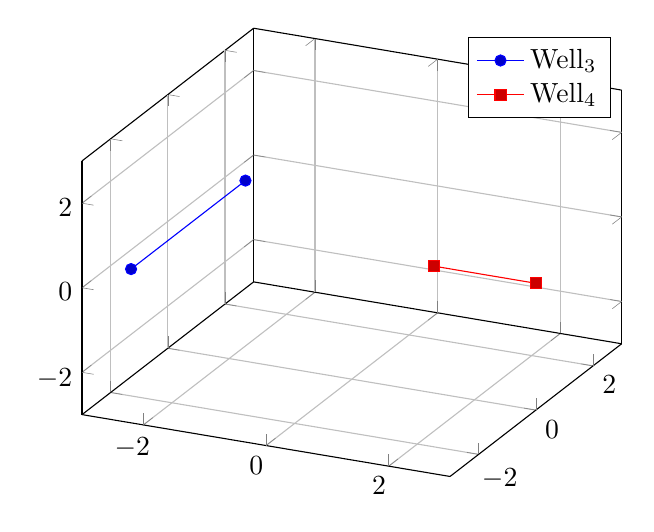 % -*- root: ../../mainThesis.tex -*-

\begin{tikzpicture}[scale=1]

\begin{axis}[grid=major,
xmin=-3, xmax=3,
ymin=-3, ymax=3,
zmin=-3, zmax=3]
\addplot3 coordinates { (-2.667,-2,0) (-2.667,2,0) };
\addlegendentry{$\text{Well}_3$};
\addplot3 coordinates { (1.333,0,0) (3,0,0) };
\addlegendentry{$\text{Well}_4$};
\end{axis}



\end{tikzpicture}
